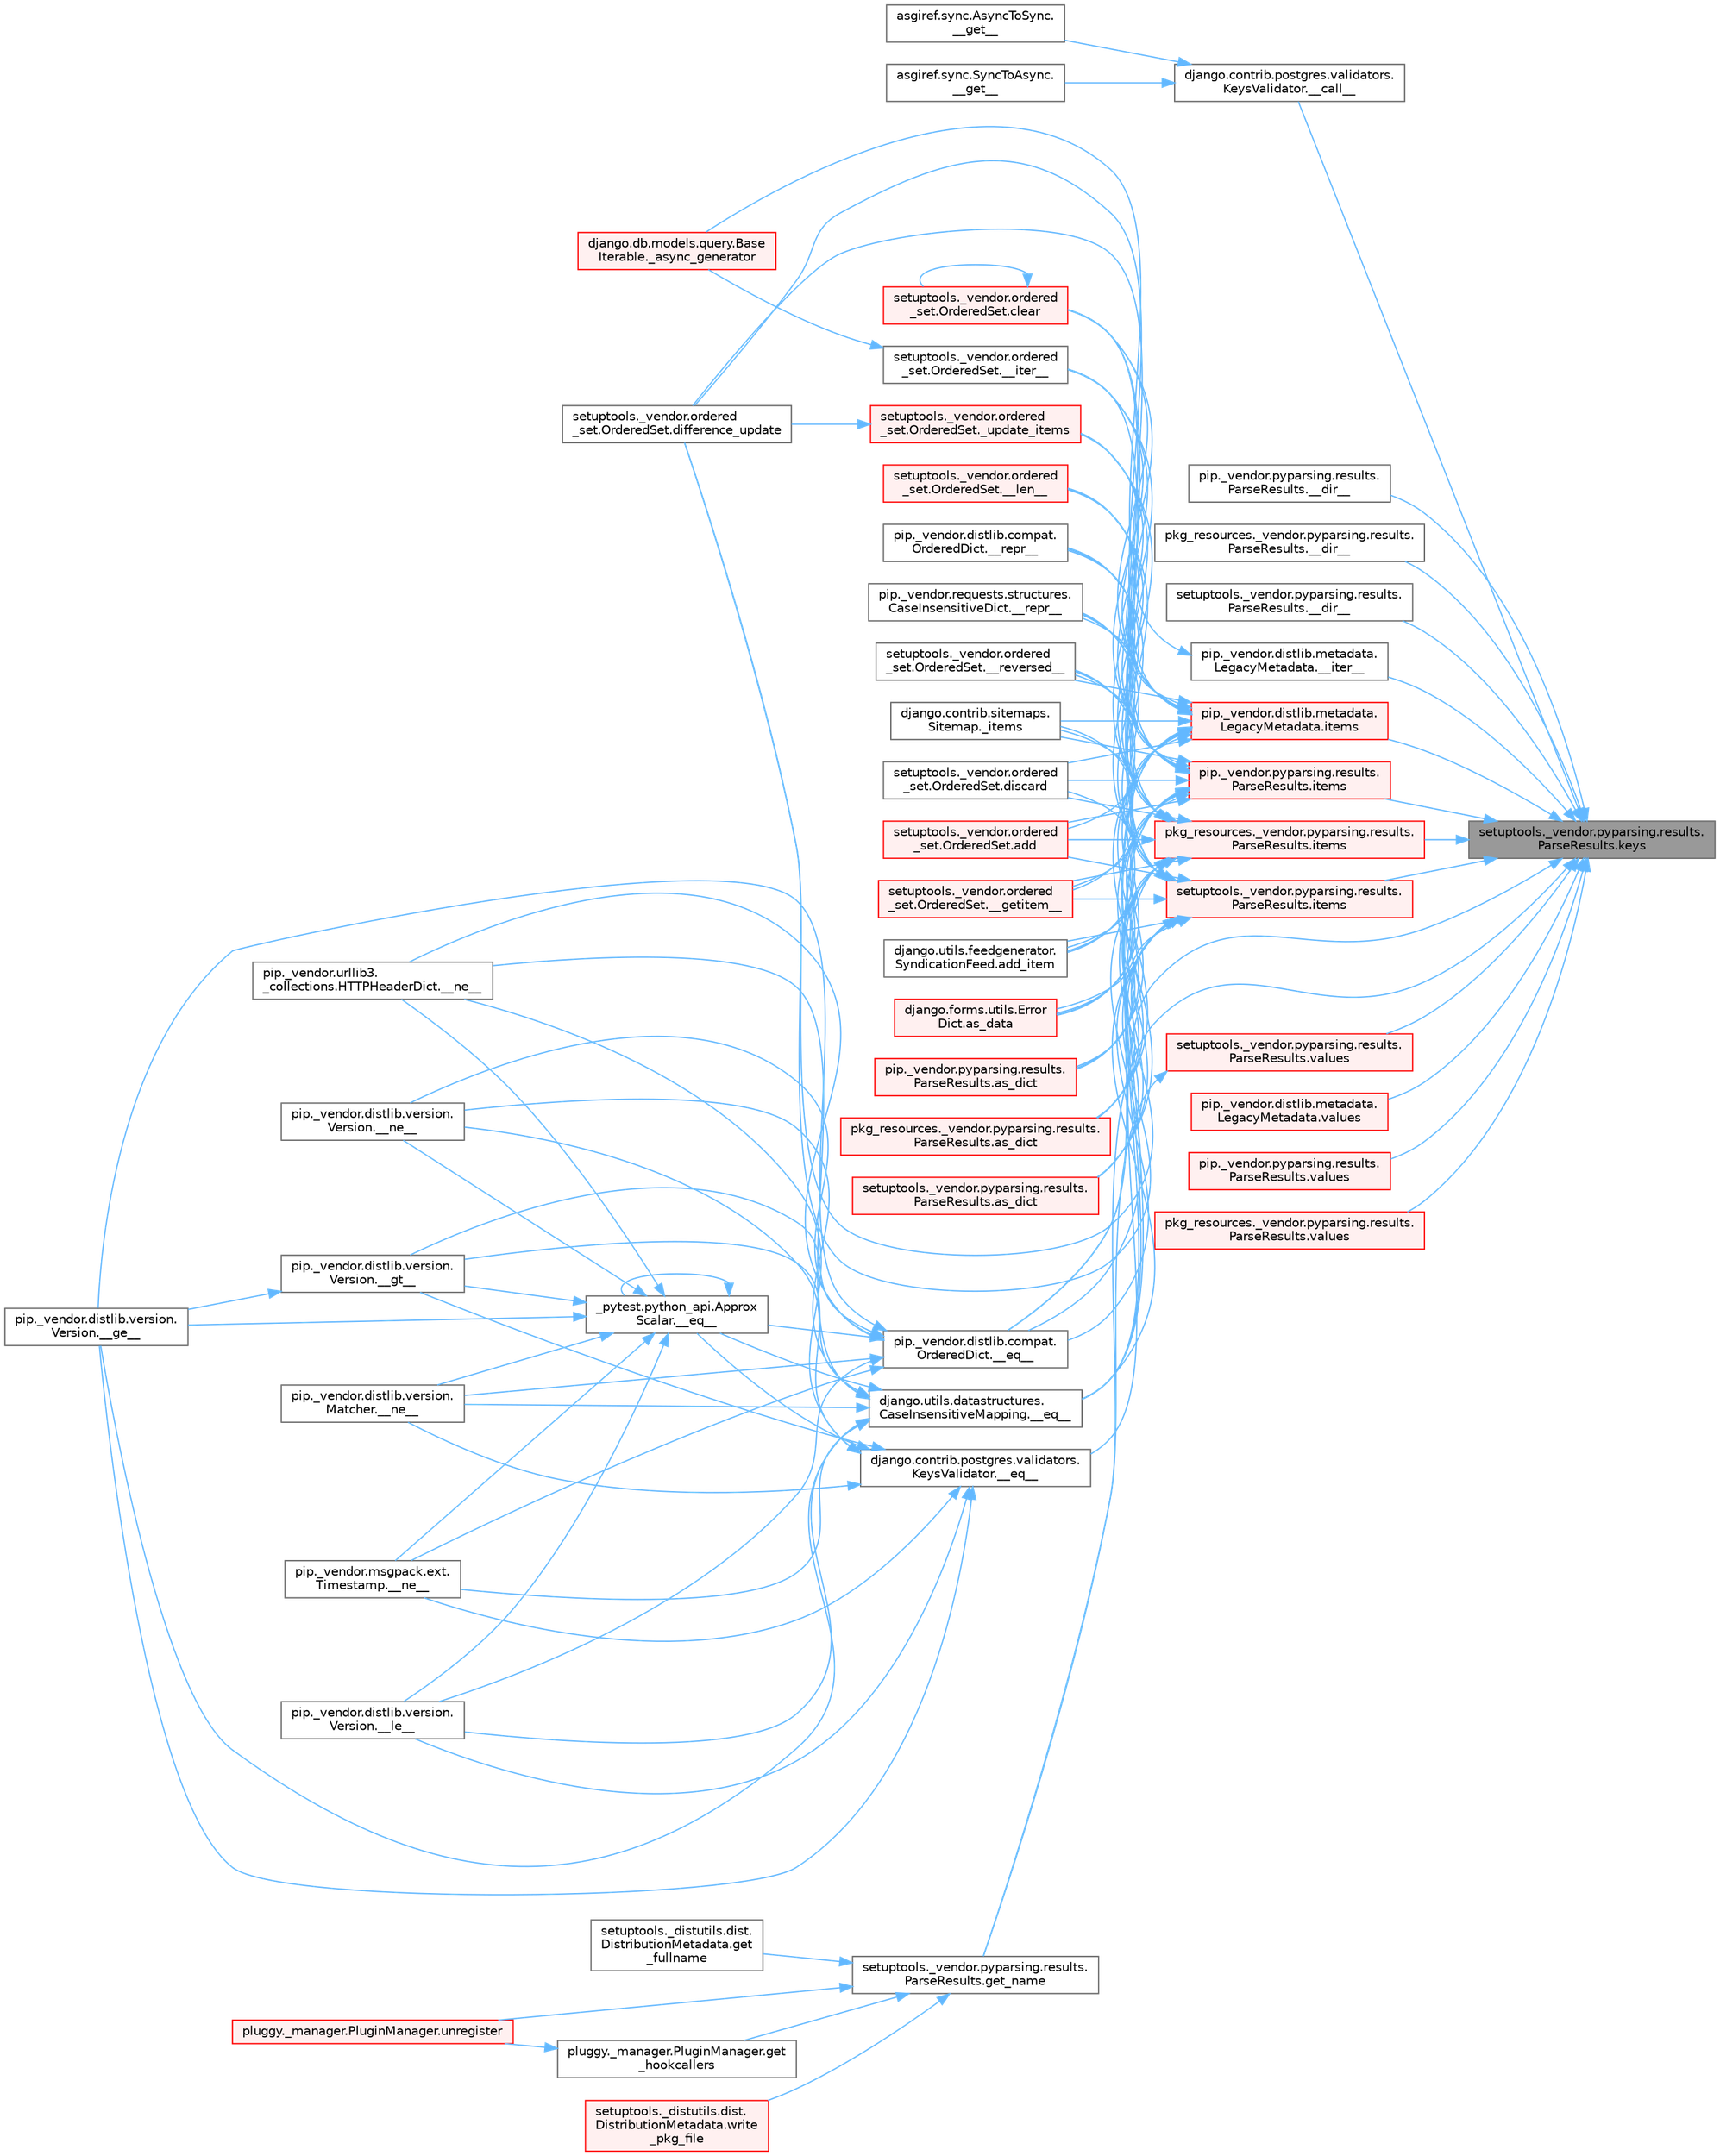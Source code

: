 digraph "setuptools._vendor.pyparsing.results.ParseResults.keys"
{
 // LATEX_PDF_SIZE
  bgcolor="transparent";
  edge [fontname=Helvetica,fontsize=10,labelfontname=Helvetica,labelfontsize=10];
  node [fontname=Helvetica,fontsize=10,shape=box,height=0.2,width=0.4];
  rankdir="RL";
  Node1 [id="Node000001",label="setuptools._vendor.pyparsing.results.\lParseResults.keys",height=0.2,width=0.4,color="gray40", fillcolor="grey60", style="filled", fontcolor="black",tooltip=" "];
  Node1 -> Node2 [id="edge1_Node000001_Node000002",dir="back",color="steelblue1",style="solid",tooltip=" "];
  Node2 [id="Node000002",label="django.contrib.postgres.validators.\lKeysValidator.__call__",height=0.2,width=0.4,color="grey40", fillcolor="white", style="filled",URL="$classdjango_1_1contrib_1_1postgres_1_1validators_1_1_keys_validator.html#aa12ba221664bb002f5c6460ff524de8c",tooltip=" "];
  Node2 -> Node3 [id="edge2_Node000002_Node000003",dir="back",color="steelblue1",style="solid",tooltip=" "];
  Node3 [id="Node000003",label="asgiref.sync.AsyncToSync.\l__get__",height=0.2,width=0.4,color="grey40", fillcolor="white", style="filled",URL="$classasgiref_1_1sync_1_1_async_to_sync.html#a23e9ef7a73da98dad9e3f4e65846969b",tooltip=" "];
  Node2 -> Node4 [id="edge3_Node000002_Node000004",dir="back",color="steelblue1",style="solid",tooltip=" "];
  Node4 [id="Node000004",label="asgiref.sync.SyncToAsync.\l__get__",height=0.2,width=0.4,color="grey40", fillcolor="white", style="filled",URL="$classasgiref_1_1sync_1_1_sync_to_async.html#aebdfbe3f01079a529fd2f39810597381",tooltip=" "];
  Node1 -> Node5 [id="edge4_Node000001_Node000005",dir="back",color="steelblue1",style="solid",tooltip=" "];
  Node5 [id="Node000005",label="pip._vendor.pyparsing.results.\lParseResults.__dir__",height=0.2,width=0.4,color="grey40", fillcolor="white", style="filled",URL="$classpip_1_1__vendor_1_1pyparsing_1_1results_1_1_parse_results.html#aa70b1f3a824c53938d33e31b1bca0476",tooltip=" "];
  Node1 -> Node6 [id="edge5_Node000001_Node000006",dir="back",color="steelblue1",style="solid",tooltip=" "];
  Node6 [id="Node000006",label="pkg_resources._vendor.pyparsing.results.\lParseResults.__dir__",height=0.2,width=0.4,color="grey40", fillcolor="white", style="filled",URL="$classpkg__resources_1_1__vendor_1_1pyparsing_1_1results_1_1_parse_results.html#aff883d81f699e15371adad7b439f85fa",tooltip=" "];
  Node1 -> Node7 [id="edge6_Node000001_Node000007",dir="back",color="steelblue1",style="solid",tooltip=" "];
  Node7 [id="Node000007",label="setuptools._vendor.pyparsing.results.\lParseResults.__dir__",height=0.2,width=0.4,color="grey40", fillcolor="white", style="filled",URL="$classsetuptools_1_1__vendor_1_1pyparsing_1_1results_1_1_parse_results.html#a20b8b067fb771fbb5fe204c87197939a",tooltip=" "];
  Node1 -> Node8 [id="edge7_Node000001_Node000008",dir="back",color="steelblue1",style="solid",tooltip=" "];
  Node8 [id="Node000008",label="django.contrib.postgres.validators.\lKeysValidator.__eq__",height=0.2,width=0.4,color="grey40", fillcolor="white", style="filled",URL="$classdjango_1_1contrib_1_1postgres_1_1validators_1_1_keys_validator.html#aaf048806faa7c623c95a6a23a1641c03",tooltip=" "];
  Node8 -> Node9 [id="edge8_Node000008_Node000009",dir="back",color="steelblue1",style="solid",tooltip=" "];
  Node9 [id="Node000009",label="_pytest.python_api.Approx\lScalar.__eq__",height=0.2,width=0.4,color="grey40", fillcolor="white", style="filled",URL="$class__pytest_1_1python__api_1_1_approx_scalar.html#af4601ee4ca7409927f88c83ebfc3d923",tooltip=" "];
  Node9 -> Node9 [id="edge9_Node000009_Node000009",dir="back",color="steelblue1",style="solid",tooltip=" "];
  Node9 -> Node10 [id="edge10_Node000009_Node000010",dir="back",color="steelblue1",style="solid",tooltip=" "];
  Node10 [id="Node000010",label="pip._vendor.distlib.version.\lVersion.__ge__",height=0.2,width=0.4,color="grey40", fillcolor="white", style="filled",URL="$classpip_1_1__vendor_1_1distlib_1_1version_1_1_version.html#aa6b7b889cebc687ddb5ed9040d01b1ec",tooltip=" "];
  Node9 -> Node11 [id="edge11_Node000009_Node000011",dir="back",color="steelblue1",style="solid",tooltip=" "];
  Node11 [id="Node000011",label="pip._vendor.distlib.version.\lVersion.__gt__",height=0.2,width=0.4,color="grey40", fillcolor="white", style="filled",URL="$classpip_1_1__vendor_1_1distlib_1_1version_1_1_version.html#a51cf0c8da1bb6829173ff6861b10cb5f",tooltip=" "];
  Node11 -> Node10 [id="edge12_Node000011_Node000010",dir="back",color="steelblue1",style="solid",tooltip=" "];
  Node9 -> Node12 [id="edge13_Node000009_Node000012",dir="back",color="steelblue1",style="solid",tooltip=" "];
  Node12 [id="Node000012",label="pip._vendor.distlib.version.\lVersion.__le__",height=0.2,width=0.4,color="grey40", fillcolor="white", style="filled",URL="$classpip_1_1__vendor_1_1distlib_1_1version_1_1_version.html#ae5e2c5d9b76377e286fcf92a382cbb8b",tooltip=" "];
  Node9 -> Node13 [id="edge14_Node000009_Node000013",dir="back",color="steelblue1",style="solid",tooltip=" "];
  Node13 [id="Node000013",label="pip._vendor.distlib.version.\lMatcher.__ne__",height=0.2,width=0.4,color="grey40", fillcolor="white", style="filled",URL="$classpip_1_1__vendor_1_1distlib_1_1version_1_1_matcher.html#a24f8f8a4686bff3018fee5d22f4e02f1",tooltip=" "];
  Node9 -> Node14 [id="edge15_Node000009_Node000014",dir="back",color="steelblue1",style="solid",tooltip=" "];
  Node14 [id="Node000014",label="pip._vendor.distlib.version.\lVersion.__ne__",height=0.2,width=0.4,color="grey40", fillcolor="white", style="filled",URL="$classpip_1_1__vendor_1_1distlib_1_1version_1_1_version.html#aea3cdf6db007318ab1a2e8d144e2a4a1",tooltip=" "];
  Node9 -> Node15 [id="edge16_Node000009_Node000015",dir="back",color="steelblue1",style="solid",tooltip=" "];
  Node15 [id="Node000015",label="pip._vendor.msgpack.ext.\lTimestamp.__ne__",height=0.2,width=0.4,color="grey40", fillcolor="white", style="filled",URL="$classpip_1_1__vendor_1_1msgpack_1_1ext_1_1_timestamp.html#ac38b8cada8075f7a1133b06bc99b2317",tooltip=" "];
  Node9 -> Node16 [id="edge17_Node000009_Node000016",dir="back",color="steelblue1",style="solid",tooltip=" "];
  Node16 [id="Node000016",label="pip._vendor.urllib3.\l_collections.HTTPHeaderDict.__ne__",height=0.2,width=0.4,color="grey40", fillcolor="white", style="filled",URL="$classpip_1_1__vendor_1_1urllib3_1_1__collections_1_1_h_t_t_p_header_dict.html#aa7766a9499d33160a1258e140e35a806",tooltip=" "];
  Node8 -> Node10 [id="edge18_Node000008_Node000010",dir="back",color="steelblue1",style="solid",tooltip=" "];
  Node8 -> Node11 [id="edge19_Node000008_Node000011",dir="back",color="steelblue1",style="solid",tooltip=" "];
  Node8 -> Node12 [id="edge20_Node000008_Node000012",dir="back",color="steelblue1",style="solid",tooltip=" "];
  Node8 -> Node13 [id="edge21_Node000008_Node000013",dir="back",color="steelblue1",style="solid",tooltip=" "];
  Node8 -> Node14 [id="edge22_Node000008_Node000014",dir="back",color="steelblue1",style="solid",tooltip=" "];
  Node8 -> Node15 [id="edge23_Node000008_Node000015",dir="back",color="steelblue1",style="solid",tooltip=" "];
  Node8 -> Node16 [id="edge24_Node000008_Node000016",dir="back",color="steelblue1",style="solid",tooltip=" "];
  Node1 -> Node17 [id="edge25_Node000001_Node000017",dir="back",color="steelblue1",style="solid",tooltip=" "];
  Node17 [id="Node000017",label="pip._vendor.distlib.metadata.\lLegacyMetadata.__iter__",height=0.2,width=0.4,color="grey40", fillcolor="white", style="filled",URL="$classpip_1_1__vendor_1_1distlib_1_1metadata_1_1_legacy_metadata.html#a2e053958e60b4667723c059be4ed86cc",tooltip=" "];
  Node17 -> Node18 [id="edge26_Node000017_Node000018",dir="back",color="steelblue1",style="solid",tooltip=" "];
  Node18 [id="Node000018",label="django.db.models.query.Base\lIterable._async_generator",height=0.2,width=0.4,color="red", fillcolor="#FFF0F0", style="filled",URL="$classdjango_1_1db_1_1models_1_1query_1_1_base_iterable.html#a3ecc2267976bc6628d1fe84d78355144",tooltip=" "];
  Node1 -> Node20 [id="edge27_Node000001_Node000020",dir="back",color="steelblue1",style="solid",tooltip=" "];
  Node20 [id="Node000020",label="setuptools._vendor.pyparsing.results.\lParseResults.get_name",height=0.2,width=0.4,color="grey40", fillcolor="white", style="filled",URL="$classsetuptools_1_1__vendor_1_1pyparsing_1_1results_1_1_parse_results.html#a9ae45ffa472749eb85179cc82aff5c41",tooltip=" "];
  Node20 -> Node21 [id="edge28_Node000020_Node000021",dir="back",color="steelblue1",style="solid",tooltip=" "];
  Node21 [id="Node000021",label="setuptools._distutils.dist.\lDistributionMetadata.get\l_fullname",height=0.2,width=0.4,color="grey40", fillcolor="white", style="filled",URL="$classsetuptools_1_1__distutils_1_1dist_1_1_distribution_metadata.html#ab7420b68c460cd9eb85694a8be6ee524",tooltip=" "];
  Node20 -> Node22 [id="edge29_Node000020_Node000022",dir="back",color="steelblue1",style="solid",tooltip=" "];
  Node22 [id="Node000022",label="pluggy._manager.PluginManager.get\l_hookcallers",height=0.2,width=0.4,color="grey40", fillcolor="white", style="filled",URL="$classpluggy_1_1__manager_1_1_plugin_manager.html#ac3bd729f6e05bf65d99d5c2b8cff1188",tooltip=" "];
  Node22 -> Node23 [id="edge30_Node000022_Node000023",dir="back",color="steelblue1",style="solid",tooltip=" "];
  Node23 [id="Node000023",label="pluggy._manager.PluginManager.unregister",height=0.2,width=0.4,color="red", fillcolor="#FFF0F0", style="filled",URL="$classpluggy_1_1__manager_1_1_plugin_manager.html#afc4018446c284004716160fc8a6309a8",tooltip=" "];
  Node20 -> Node23 [id="edge31_Node000020_Node000023",dir="back",color="steelblue1",style="solid",tooltip=" "];
  Node20 -> Node27 [id="edge32_Node000020_Node000027",dir="back",color="steelblue1",style="solid",tooltip=" "];
  Node27 [id="Node000027",label="setuptools._distutils.dist.\lDistributionMetadata.write\l_pkg_file",height=0.2,width=0.4,color="red", fillcolor="#FFF0F0", style="filled",URL="$classsetuptools_1_1__distutils_1_1dist_1_1_distribution_metadata.html#a2a55009e9d487a82234459fb242f4be0",tooltip=" "];
  Node1 -> Node29 [id="edge33_Node000001_Node000029",dir="back",color="steelblue1",style="solid",tooltip=" "];
  Node29 [id="Node000029",label="pip._vendor.distlib.metadata.\lLegacyMetadata.items",height=0.2,width=0.4,color="red", fillcolor="#FFF0F0", style="filled",URL="$classpip_1_1__vendor_1_1distlib_1_1metadata_1_1_legacy_metadata.html#a6030de0ed3711666a377c01d930e678d",tooltip=" "];
  Node29 -> Node30 [id="edge34_Node000029_Node000030",dir="back",color="steelblue1",style="solid",tooltip=" "];
  Node30 [id="Node000030",label="django.utils.datastructures.\lCaseInsensitiveMapping.__eq__",height=0.2,width=0.4,color="grey40", fillcolor="white", style="filled",URL="$classdjango_1_1utils_1_1datastructures_1_1_case_insensitive_mapping.html#a69618a78471c9326ffcbf5af4c33bd1a",tooltip=" "];
  Node30 -> Node9 [id="edge35_Node000030_Node000009",dir="back",color="steelblue1",style="solid",tooltip=" "];
  Node30 -> Node10 [id="edge36_Node000030_Node000010",dir="back",color="steelblue1",style="solid",tooltip=" "];
  Node30 -> Node11 [id="edge37_Node000030_Node000011",dir="back",color="steelblue1",style="solid",tooltip=" "];
  Node30 -> Node12 [id="edge38_Node000030_Node000012",dir="back",color="steelblue1",style="solid",tooltip=" "];
  Node30 -> Node13 [id="edge39_Node000030_Node000013",dir="back",color="steelblue1",style="solid",tooltip=" "];
  Node30 -> Node14 [id="edge40_Node000030_Node000014",dir="back",color="steelblue1",style="solid",tooltip=" "];
  Node30 -> Node15 [id="edge41_Node000030_Node000015",dir="back",color="steelblue1",style="solid",tooltip=" "];
  Node30 -> Node16 [id="edge42_Node000030_Node000016",dir="back",color="steelblue1",style="solid",tooltip=" "];
  Node29 -> Node31 [id="edge43_Node000029_Node000031",dir="back",color="steelblue1",style="solid",tooltip=" "];
  Node31 [id="Node000031",label="pip._vendor.distlib.compat.\lOrderedDict.__eq__",height=0.2,width=0.4,color="grey40", fillcolor="white", style="filled",URL="$classpip_1_1__vendor_1_1distlib_1_1compat_1_1_ordered_dict.html#a83b4a14d5e269c91b2dcd15ac2fc83a8",tooltip=" "];
  Node31 -> Node9 [id="edge44_Node000031_Node000009",dir="back",color="steelblue1",style="solid",tooltip=" "];
  Node31 -> Node10 [id="edge45_Node000031_Node000010",dir="back",color="steelblue1",style="solid",tooltip=" "];
  Node31 -> Node11 [id="edge46_Node000031_Node000011",dir="back",color="steelblue1",style="solid",tooltip=" "];
  Node31 -> Node12 [id="edge47_Node000031_Node000012",dir="back",color="steelblue1",style="solid",tooltip=" "];
  Node31 -> Node13 [id="edge48_Node000031_Node000013",dir="back",color="steelblue1",style="solid",tooltip=" "];
  Node31 -> Node14 [id="edge49_Node000031_Node000014",dir="back",color="steelblue1",style="solid",tooltip=" "];
  Node31 -> Node15 [id="edge50_Node000031_Node000015",dir="back",color="steelblue1",style="solid",tooltip=" "];
  Node31 -> Node16 [id="edge51_Node000031_Node000016",dir="back",color="steelblue1",style="solid",tooltip=" "];
  Node29 -> Node32 [id="edge52_Node000029_Node000032",dir="back",color="steelblue1",style="solid",tooltip=" "];
  Node32 [id="Node000032",label="setuptools._vendor.ordered\l_set.OrderedSet.__getitem__",height=0.2,width=0.4,color="red", fillcolor="#FFF0F0", style="filled",URL="$classsetuptools_1_1__vendor_1_1ordered__set_1_1_ordered_set.html#aaa8657c0e85788ac2555cc46176b060c",tooltip=" "];
  Node29 -> Node3189 [id="edge53_Node000029_Node003189",dir="back",color="steelblue1",style="solid",tooltip=" "];
  Node3189 [id="Node003189",label="setuptools._vendor.ordered\l_set.OrderedSet.__iter__",height=0.2,width=0.4,color="grey40", fillcolor="white", style="filled",URL="$classsetuptools_1_1__vendor_1_1ordered__set_1_1_ordered_set.html#ac9b71477e101c03a68acd73186086224",tooltip=" "];
  Node3189 -> Node18 [id="edge54_Node003189_Node000018",dir="back",color="steelblue1",style="solid",tooltip=" "];
  Node29 -> Node3190 [id="edge55_Node000029_Node003190",dir="back",color="steelblue1",style="solid",tooltip=" "];
  Node3190 [id="Node003190",label="setuptools._vendor.ordered\l_set.OrderedSet.__len__",height=0.2,width=0.4,color="red", fillcolor="#FFF0F0", style="filled",URL="$classsetuptools_1_1__vendor_1_1ordered__set_1_1_ordered_set.html#a9d6fda655ebb14849210009e5a0d1a47",tooltip=" "];
  Node29 -> Node3191 [id="edge56_Node000029_Node003191",dir="back",color="steelblue1",style="solid",tooltip=" "];
  Node3191 [id="Node003191",label="pip._vendor.distlib.compat.\lOrderedDict.__repr__",height=0.2,width=0.4,color="grey40", fillcolor="white", style="filled",URL="$classpip_1_1__vendor_1_1distlib_1_1compat_1_1_ordered_dict.html#a1463a8b8a735bd16c8b7ec00dd5d0e25",tooltip=" "];
  Node29 -> Node3192 [id="edge57_Node000029_Node003192",dir="back",color="steelblue1",style="solid",tooltip=" "];
  Node3192 [id="Node003192",label="pip._vendor.requests.structures.\lCaseInsensitiveDict.__repr__",height=0.2,width=0.4,color="grey40", fillcolor="white", style="filled",URL="$classpip_1_1__vendor_1_1requests_1_1structures_1_1_case_insensitive_dict.html#a37843053389f2e664cefb1f2a4c245ce",tooltip=" "];
  Node29 -> Node3193 [id="edge58_Node000029_Node003193",dir="back",color="steelblue1",style="solid",tooltip=" "];
  Node3193 [id="Node003193",label="setuptools._vendor.ordered\l_set.OrderedSet.__reversed__",height=0.2,width=0.4,color="grey40", fillcolor="white", style="filled",URL="$classsetuptools_1_1__vendor_1_1ordered__set_1_1_ordered_set.html#af61396bb9685974be3cafceb2d82c031",tooltip=" "];
  Node29 -> Node3194 [id="edge59_Node000029_Node003194",dir="back",color="steelblue1",style="solid",tooltip=" "];
  Node3194 [id="Node003194",label="django.contrib.sitemaps.\lSitemap._items",height=0.2,width=0.4,color="grey40", fillcolor="white", style="filled",URL="$classdjango_1_1contrib_1_1sitemaps_1_1_sitemap.html#a6c810076b63a1094a82f4fd25a317fad",tooltip=" "];
  Node29 -> Node3195 [id="edge60_Node000029_Node003195",dir="back",color="steelblue1",style="solid",tooltip=" "];
  Node3195 [id="Node003195",label="setuptools._vendor.ordered\l_set.OrderedSet._update_items",height=0.2,width=0.4,color="red", fillcolor="#FFF0F0", style="filled",URL="$classsetuptools_1_1__vendor_1_1ordered__set_1_1_ordered_set.html#a5a04af00a2355e349ad0222b4f243e52",tooltip=" "];
  Node3195 -> Node3196 [id="edge61_Node003195_Node003196",dir="back",color="steelblue1",style="solid",tooltip=" "];
  Node3196 [id="Node003196",label="setuptools._vendor.ordered\l_set.OrderedSet.difference_update",height=0.2,width=0.4,color="grey40", fillcolor="white", style="filled",URL="$classsetuptools_1_1__vendor_1_1ordered__set_1_1_ordered_set.html#ab64def0f455bd9cc544831b4a778e64a",tooltip=" "];
  Node29 -> Node3199 [id="edge62_Node000029_Node003199",dir="back",color="steelblue1",style="solid",tooltip=" "];
  Node3199 [id="Node003199",label="setuptools._vendor.ordered\l_set.OrderedSet.add",height=0.2,width=0.4,color="red", fillcolor="#FFF0F0", style="filled",URL="$classsetuptools_1_1__vendor_1_1ordered__set_1_1_ordered_set.html#a89b420a1836292f0417c8c86fa2bfe55",tooltip=" "];
  Node29 -> Node3200 [id="edge63_Node000029_Node003200",dir="back",color="steelblue1",style="solid",tooltip=" "];
  Node3200 [id="Node003200",label="django.utils.feedgenerator.\lSyndicationFeed.add_item",height=0.2,width=0.4,color="grey40", fillcolor="white", style="filled",URL="$classdjango_1_1utils_1_1feedgenerator_1_1_syndication_feed.html#aaf2a5b91249b5752311493594b6dfbed",tooltip=" "];
  Node29 -> Node3201 [id="edge64_Node000029_Node003201",dir="back",color="steelblue1",style="solid",tooltip=" "];
  Node3201 [id="Node003201",label="django.forms.utils.Error\lDict.as_data",height=0.2,width=0.4,color="red", fillcolor="#FFF0F0", style="filled",URL="$classdjango_1_1forms_1_1utils_1_1_error_dict.html#a95761ac05a7d995e649a90afa49c30e2",tooltip=" "];
  Node29 -> Node3204 [id="edge65_Node000029_Node003204",dir="back",color="steelblue1",style="solid",tooltip=" "];
  Node3204 [id="Node003204",label="pip._vendor.pyparsing.results.\lParseResults.as_dict",height=0.2,width=0.4,color="red", fillcolor="#FFF0F0", style="filled",URL="$classpip_1_1__vendor_1_1pyparsing_1_1results_1_1_parse_results.html#a8eacba06a635cbb7fc817457d025efe0",tooltip=" "];
  Node29 -> Node3207 [id="edge66_Node000029_Node003207",dir="back",color="steelblue1",style="solid",tooltip=" "];
  Node3207 [id="Node003207",label="pkg_resources._vendor.pyparsing.results.\lParseResults.as_dict",height=0.2,width=0.4,color="red", fillcolor="#FFF0F0", style="filled",URL="$classpkg__resources_1_1__vendor_1_1pyparsing_1_1results_1_1_parse_results.html#a8edb3571b6331a46b00f60753e3ee783",tooltip=" "];
  Node29 -> Node3208 [id="edge67_Node000029_Node003208",dir="back",color="steelblue1",style="solid",tooltip=" "];
  Node3208 [id="Node003208",label="setuptools._vendor.pyparsing.results.\lParseResults.as_dict",height=0.2,width=0.4,color="red", fillcolor="#FFF0F0", style="filled",URL="$classsetuptools_1_1__vendor_1_1pyparsing_1_1results_1_1_parse_results.html#ab5971defc22d3c1b64ec66e6fdca2f9f",tooltip=" "];
  Node29 -> Node3209 [id="edge68_Node000029_Node003209",dir="back",color="steelblue1",style="solid",tooltip=" "];
  Node3209 [id="Node003209",label="setuptools._vendor.ordered\l_set.OrderedSet.clear",height=0.2,width=0.4,color="red", fillcolor="#FFF0F0", style="filled",URL="$classsetuptools_1_1__vendor_1_1ordered__set_1_1_ordered_set.html#a7bc043a3c66cd95ef9d8ba3959c148c5",tooltip=" "];
  Node3209 -> Node3209 [id="edge69_Node003209_Node003209",dir="back",color="steelblue1",style="solid",tooltip=" "];
  Node29 -> Node3196 [id="edge70_Node000029_Node003196",dir="back",color="steelblue1",style="solid",tooltip=" "];
  Node29 -> Node3210 [id="edge71_Node000029_Node003210",dir="back",color="steelblue1",style="solid",tooltip=" "];
  Node3210 [id="Node003210",label="setuptools._vendor.ordered\l_set.OrderedSet.discard",height=0.2,width=0.4,color="grey40", fillcolor="white", style="filled",URL="$classsetuptools_1_1__vendor_1_1ordered__set_1_1_ordered_set.html#a02aa2e01238bcf97f920d043b24b415d",tooltip=" "];
  Node1 -> Node3219 [id="edge72_Node000001_Node003219",dir="back",color="steelblue1",style="solid",tooltip=" "];
  Node3219 [id="Node003219",label="pip._vendor.pyparsing.results.\lParseResults.items",height=0.2,width=0.4,color="red", fillcolor="#FFF0F0", style="filled",URL="$classpip_1_1__vendor_1_1pyparsing_1_1results_1_1_parse_results.html#a9c7519fa02524192b529a128b208be2e",tooltip=" "];
  Node3219 -> Node30 [id="edge73_Node003219_Node000030",dir="back",color="steelblue1",style="solid",tooltip=" "];
  Node3219 -> Node31 [id="edge74_Node003219_Node000031",dir="back",color="steelblue1",style="solid",tooltip=" "];
  Node3219 -> Node32 [id="edge75_Node003219_Node000032",dir="back",color="steelblue1",style="solid",tooltip=" "];
  Node3219 -> Node3189 [id="edge76_Node003219_Node003189",dir="back",color="steelblue1",style="solid",tooltip=" "];
  Node3219 -> Node3190 [id="edge77_Node003219_Node003190",dir="back",color="steelblue1",style="solid",tooltip=" "];
  Node3219 -> Node3191 [id="edge78_Node003219_Node003191",dir="back",color="steelblue1",style="solid",tooltip=" "];
  Node3219 -> Node3192 [id="edge79_Node003219_Node003192",dir="back",color="steelblue1",style="solid",tooltip=" "];
  Node3219 -> Node3193 [id="edge80_Node003219_Node003193",dir="back",color="steelblue1",style="solid",tooltip=" "];
  Node3219 -> Node3194 [id="edge81_Node003219_Node003194",dir="back",color="steelblue1",style="solid",tooltip=" "];
  Node3219 -> Node3195 [id="edge82_Node003219_Node003195",dir="back",color="steelblue1",style="solid",tooltip=" "];
  Node3219 -> Node3199 [id="edge83_Node003219_Node003199",dir="back",color="steelblue1",style="solid",tooltip=" "];
  Node3219 -> Node3200 [id="edge84_Node003219_Node003200",dir="back",color="steelblue1",style="solid",tooltip=" "];
  Node3219 -> Node3201 [id="edge85_Node003219_Node003201",dir="back",color="steelblue1",style="solid",tooltip=" "];
  Node3219 -> Node3204 [id="edge86_Node003219_Node003204",dir="back",color="steelblue1",style="solid",tooltip=" "];
  Node3219 -> Node3207 [id="edge87_Node003219_Node003207",dir="back",color="steelblue1",style="solid",tooltip=" "];
  Node3219 -> Node3208 [id="edge88_Node003219_Node003208",dir="back",color="steelblue1",style="solid",tooltip=" "];
  Node3219 -> Node3209 [id="edge89_Node003219_Node003209",dir="back",color="steelblue1",style="solid",tooltip=" "];
  Node3219 -> Node3196 [id="edge90_Node003219_Node003196",dir="back",color="steelblue1",style="solid",tooltip=" "];
  Node3219 -> Node3210 [id="edge91_Node003219_Node003210",dir="back",color="steelblue1",style="solid",tooltip=" "];
  Node1 -> Node3222 [id="edge92_Node000001_Node003222",dir="back",color="steelblue1",style="solid",tooltip=" "];
  Node3222 [id="Node003222",label="pkg_resources._vendor.pyparsing.results.\lParseResults.items",height=0.2,width=0.4,color="red", fillcolor="#FFF0F0", style="filled",URL="$classpkg__resources_1_1__vendor_1_1pyparsing_1_1results_1_1_parse_results.html#a2b101cc8f2dfba49f44ad18bca57a38d",tooltip=" "];
  Node3222 -> Node30 [id="edge93_Node003222_Node000030",dir="back",color="steelblue1",style="solid",tooltip=" "];
  Node3222 -> Node31 [id="edge94_Node003222_Node000031",dir="back",color="steelblue1",style="solid",tooltip=" "];
  Node3222 -> Node32 [id="edge95_Node003222_Node000032",dir="back",color="steelblue1",style="solid",tooltip=" "];
  Node3222 -> Node3189 [id="edge96_Node003222_Node003189",dir="back",color="steelblue1",style="solid",tooltip=" "];
  Node3222 -> Node3190 [id="edge97_Node003222_Node003190",dir="back",color="steelblue1",style="solid",tooltip=" "];
  Node3222 -> Node3191 [id="edge98_Node003222_Node003191",dir="back",color="steelblue1",style="solid",tooltip=" "];
  Node3222 -> Node3192 [id="edge99_Node003222_Node003192",dir="back",color="steelblue1",style="solid",tooltip=" "];
  Node3222 -> Node3193 [id="edge100_Node003222_Node003193",dir="back",color="steelblue1",style="solid",tooltip=" "];
  Node3222 -> Node3194 [id="edge101_Node003222_Node003194",dir="back",color="steelblue1",style="solid",tooltip=" "];
  Node3222 -> Node3195 [id="edge102_Node003222_Node003195",dir="back",color="steelblue1",style="solid",tooltip=" "];
  Node3222 -> Node3199 [id="edge103_Node003222_Node003199",dir="back",color="steelblue1",style="solid",tooltip=" "];
  Node3222 -> Node3200 [id="edge104_Node003222_Node003200",dir="back",color="steelblue1",style="solid",tooltip=" "];
  Node3222 -> Node3201 [id="edge105_Node003222_Node003201",dir="back",color="steelblue1",style="solid",tooltip=" "];
  Node3222 -> Node3204 [id="edge106_Node003222_Node003204",dir="back",color="steelblue1",style="solid",tooltip=" "];
  Node3222 -> Node3207 [id="edge107_Node003222_Node003207",dir="back",color="steelblue1",style="solid",tooltip=" "];
  Node3222 -> Node3208 [id="edge108_Node003222_Node003208",dir="back",color="steelblue1",style="solid",tooltip=" "];
  Node3222 -> Node3209 [id="edge109_Node003222_Node003209",dir="back",color="steelblue1",style="solid",tooltip=" "];
  Node3222 -> Node3196 [id="edge110_Node003222_Node003196",dir="back",color="steelblue1",style="solid",tooltip=" "];
  Node3222 -> Node3210 [id="edge111_Node003222_Node003210",dir="back",color="steelblue1",style="solid",tooltip=" "];
  Node1 -> Node3225 [id="edge112_Node000001_Node003225",dir="back",color="steelblue1",style="solid",tooltip=" "];
  Node3225 [id="Node003225",label="setuptools._vendor.pyparsing.results.\lParseResults.items",height=0.2,width=0.4,color="red", fillcolor="#FFF0F0", style="filled",URL="$classsetuptools_1_1__vendor_1_1pyparsing_1_1results_1_1_parse_results.html#a30d259592837cf08320bf96e1ca3e77a",tooltip=" "];
  Node3225 -> Node30 [id="edge113_Node003225_Node000030",dir="back",color="steelblue1",style="solid",tooltip=" "];
  Node3225 -> Node31 [id="edge114_Node003225_Node000031",dir="back",color="steelblue1",style="solid",tooltip=" "];
  Node3225 -> Node32 [id="edge115_Node003225_Node000032",dir="back",color="steelblue1",style="solid",tooltip=" "];
  Node3225 -> Node3189 [id="edge116_Node003225_Node003189",dir="back",color="steelblue1",style="solid",tooltip=" "];
  Node3225 -> Node3190 [id="edge117_Node003225_Node003190",dir="back",color="steelblue1",style="solid",tooltip=" "];
  Node3225 -> Node3191 [id="edge118_Node003225_Node003191",dir="back",color="steelblue1",style="solid",tooltip=" "];
  Node3225 -> Node3192 [id="edge119_Node003225_Node003192",dir="back",color="steelblue1",style="solid",tooltip=" "];
  Node3225 -> Node3193 [id="edge120_Node003225_Node003193",dir="back",color="steelblue1",style="solid",tooltip=" "];
  Node3225 -> Node3194 [id="edge121_Node003225_Node003194",dir="back",color="steelblue1",style="solid",tooltip=" "];
  Node3225 -> Node3195 [id="edge122_Node003225_Node003195",dir="back",color="steelblue1",style="solid",tooltip=" "];
  Node3225 -> Node3199 [id="edge123_Node003225_Node003199",dir="back",color="steelblue1",style="solid",tooltip=" "];
  Node3225 -> Node3200 [id="edge124_Node003225_Node003200",dir="back",color="steelblue1",style="solid",tooltip=" "];
  Node3225 -> Node3201 [id="edge125_Node003225_Node003201",dir="back",color="steelblue1",style="solid",tooltip=" "];
  Node3225 -> Node3204 [id="edge126_Node003225_Node003204",dir="back",color="steelblue1",style="solid",tooltip=" "];
  Node3225 -> Node3207 [id="edge127_Node003225_Node003207",dir="back",color="steelblue1",style="solid",tooltip=" "];
  Node3225 -> Node3208 [id="edge128_Node003225_Node003208",dir="back",color="steelblue1",style="solid",tooltip=" "];
  Node3225 -> Node3209 [id="edge129_Node003225_Node003209",dir="back",color="steelblue1",style="solid",tooltip=" "];
  Node3225 -> Node3196 [id="edge130_Node003225_Node003196",dir="back",color="steelblue1",style="solid",tooltip=" "];
  Node3225 -> Node3210 [id="edge131_Node003225_Node003210",dir="back",color="steelblue1",style="solid",tooltip=" "];
  Node1 -> Node3228 [id="edge132_Node000001_Node003228",dir="back",color="steelblue1",style="solid",tooltip=" "];
  Node3228 [id="Node003228",label="pip._vendor.distlib.metadata.\lLegacyMetadata.values",height=0.2,width=0.4,color="red", fillcolor="#FFF0F0", style="filled",URL="$classpip_1_1__vendor_1_1distlib_1_1metadata_1_1_legacy_metadata.html#a6b3ac4adfb31494e468a4c02d47e8dd7",tooltip=" "];
  Node1 -> Node3229 [id="edge133_Node000001_Node003229",dir="back",color="steelblue1",style="solid",tooltip=" "];
  Node3229 [id="Node003229",label="pip._vendor.pyparsing.results.\lParseResults.values",height=0.2,width=0.4,color="red", fillcolor="#FFF0F0", style="filled",URL="$classpip_1_1__vendor_1_1pyparsing_1_1results_1_1_parse_results.html#ac18f70b899d1740db49618541d5df0a4",tooltip=" "];
  Node1 -> Node3231 [id="edge134_Node000001_Node003231",dir="back",color="steelblue1",style="solid",tooltip=" "];
  Node3231 [id="Node003231",label="pkg_resources._vendor.pyparsing.results.\lParseResults.values",height=0.2,width=0.4,color="red", fillcolor="#FFF0F0", style="filled",URL="$classpkg__resources_1_1__vendor_1_1pyparsing_1_1results_1_1_parse_results.html#ac466eb2951551ce4a3b48c7cc3b5cc1d",tooltip=" "];
  Node1 -> Node3233 [id="edge135_Node000001_Node003233",dir="back",color="steelblue1",style="solid",tooltip=" "];
  Node3233 [id="Node003233",label="setuptools._vendor.pyparsing.results.\lParseResults.values",height=0.2,width=0.4,color="red", fillcolor="#FFF0F0", style="filled",URL="$classsetuptools_1_1__vendor_1_1pyparsing_1_1results_1_1_parse_results.html#a3632fda7230ed3d9d2f09b483cc1b502",tooltip=" "];
  Node3233 -> Node20 [id="edge136_Node003233_Node000020",dir="back",color="steelblue1",style="solid",tooltip=" "];
}
